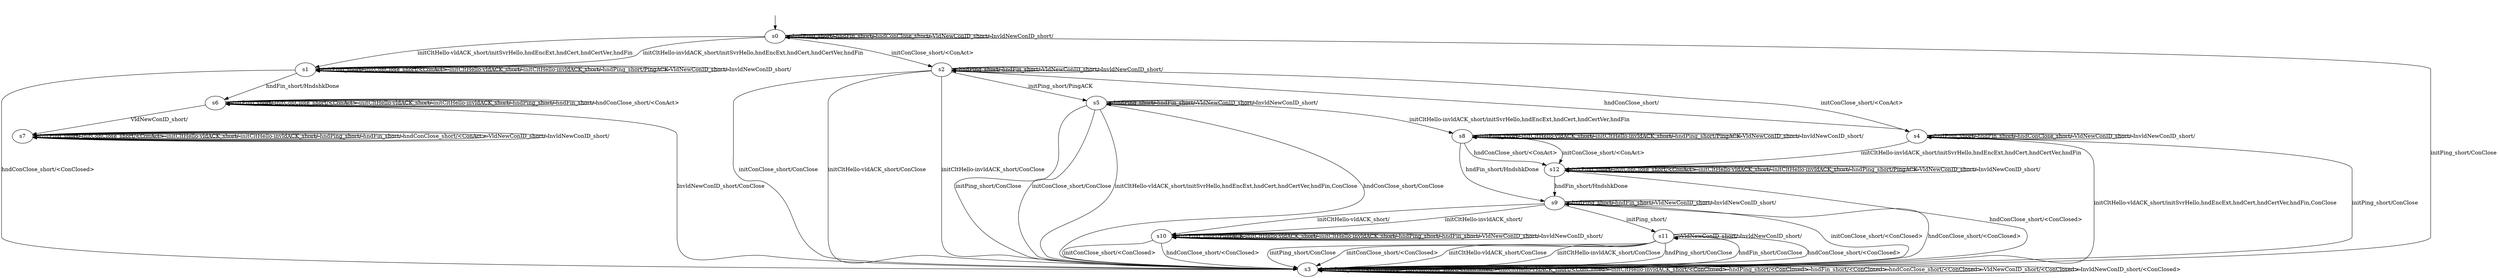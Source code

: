 digraph "quantModels/quant-B-s-0/learnedModel" {
s0 [label=s0];
s1 [label=s1];
s2 [label=s2];
s3 [label=s3];
s4 [label=s4];
s5 [label=s5];
s6 [label=s6];
s7 [label=s7];
s8 [label=s8];
s9 [label=s9];
s10 [label=s10];
s11 [label=s11];
s12 [label=s12];
s0 -> s3  [label="initPing_short/ConClose "];
s0 -> s2  [label="initConClose_short/<ConAct> "];
s0 -> s1  [label="initCltHello-vldACK_short/initSvrHello,hndEncExt,hndCert,hndCertVer,hndFin "];
s0 -> s1  [label="initCltHello-invldACK_short/initSvrHello,hndEncExt,hndCert,hndCertVer,hndFin "];
s0 -> s0  [label="hndPing_short/ "];
s0 -> s0  [label="hndFin_short/ "];
s0 -> s0  [label="hndConClose_short/ "];
s0 -> s0  [label="VldNewConID_short/ "];
s0 -> s0  [label="InvldNewConID_short/ "];
s1 -> s1  [label="initPing_short/ "];
s1 -> s1  [label="initConClose_short/<ConAct> "];
s1 -> s1  [label="initCltHello-vldACK_short/ "];
s1 -> s1  [label="initCltHello-invldACK_short/ "];
s1 -> s1  [label="hndPing_short/PingACK "];
s1 -> s6  [label="hndFin_short/HndshkDone "];
s1 -> s3  [label="hndConClose_short/<ConClosed> "];
s1 -> s1  [label="VldNewConID_short/ "];
s1 -> s1  [label="InvldNewConID_short/ "];
s2 -> s5  [label="initPing_short/PingACK "];
s2 -> s3  [label="initConClose_short/ConClose "];
s2 -> s3  [label="initCltHello-vldACK_short/ConClose "];
s2 -> s3  [label="initCltHello-invldACK_short/ConClose "];
s2 -> s2  [label="hndPing_short/ "];
s2 -> s2  [label="hndFin_short/ "];
s2 -> s4  [label="hndConClose_short/ "];
s2 -> s2  [label="VldNewConID_short/ "];
s2 -> s2  [label="InvldNewConID_short/ "];
s3 -> s3  [label="initPing_short/<ConClosed> "];
s3 -> s3  [label="initConClose_short/<ConClosed> "];
s3 -> s3  [label="initCltHello-vldACK_short/<ConClosed> "];
s3 -> s3  [label="initCltHello-invldACK_short/<ConClosed> "];
s3 -> s3  [label="hndPing_short/<ConClosed> "];
s3 -> s3  [label="hndFin_short/<ConClosed> "];
s3 -> s3  [label="hndConClose_short/<ConClosed> "];
s3 -> s3  [label="VldNewConID_short/<ConClosed> "];
s3 -> s3  [label="InvldNewConID_short/<ConClosed> "];
s4 -> s3  [label="initPing_short/ConClose "];
s4 -> s2  [label="initConClose_short/<ConAct> "];
s4 -> s3  [label="initCltHello-vldACK_short/initSvrHello,hndEncExt,hndCert,hndCertVer,hndFin,ConClose "];
s4 -> s12  [label="initCltHello-invldACK_short/initSvrHello,hndEncExt,hndCert,hndCertVer,hndFin "];
s4 -> s4  [label="hndPing_short/ "];
s4 -> s4  [label="hndFin_short/ "];
s4 -> s4  [label="hndConClose_short/ "];
s4 -> s4  [label="VldNewConID_short/ "];
s4 -> s4  [label="InvldNewConID_short/ "];
s5 -> s3  [label="initPing_short/ConClose "];
s5 -> s3  [label="initConClose_short/ConClose "];
s5 -> s3  [label="initCltHello-vldACK_short/initSvrHello,hndEncExt,hndCert,hndCertVer,hndFin,ConClose "];
s5 -> s8  [label="initCltHello-invldACK_short/initSvrHello,hndEncExt,hndCert,hndCertVer,hndFin "];
s5 -> s5  [label="hndPing_short/ "];
s5 -> s5  [label="hndFin_short/ "];
s5 -> s3  [label="hndConClose_short/ConClose "];
s5 -> s5  [label="VldNewConID_short/ "];
s5 -> s5  [label="InvldNewConID_short/ "];
s6 -> s6  [label="initPing_short/ "];
s6 -> s6  [label="initConClose_short/<ConAct> "];
s6 -> s6  [label="initCltHello-vldACK_short/ "];
s6 -> s6  [label="initCltHello-invldACK_short/ "];
s6 -> s6  [label="hndPing_short/ "];
s6 -> s6  [label="hndFin_short/ "];
s6 -> s6  [label="hndConClose_short/<ConAct> "];
s6 -> s7  [label="VldNewConID_short/ "];
s6 -> s3  [label="InvldNewConID_short/ConClose "];
s7 -> s7  [label="initPing_short/ "];
s7 -> s7  [label="initConClose_short/<ConAct> "];
s7 -> s7  [label="initCltHello-vldACK_short/ "];
s7 -> s7  [label="initCltHello-invldACK_short/ "];
s7 -> s7  [label="hndPing_short/ "];
s7 -> s7  [label="hndFin_short/ "];
s7 -> s7  [label="hndConClose_short/<ConAct> "];
s7 -> s7  [label="VldNewConID_short/ "];
s7 -> s7  [label="InvldNewConID_short/ "];
s8 -> s8  [label="initPing_short/ "];
s8 -> s12  [label="initConClose_short/<ConAct> "];
s8 -> s8  [label="initCltHello-vldACK_short/ "];
s8 -> s8  [label="initCltHello-invldACK_short/ "];
s8 -> s8  [label="hndPing_short/PingACK "];
s8 -> s9  [label="hndFin_short/HndshkDone "];
s8 -> s12  [label="hndConClose_short/<ConAct> "];
s8 -> s8  [label="VldNewConID_short/ "];
s8 -> s8  [label="InvldNewConID_short/ "];
s9 -> s11  [label="initPing_short/ "];
s9 -> s3  [label="initConClose_short/<ConClosed> "];
s9 -> s10  [label="initCltHello-vldACK_short/ "];
s9 -> s10  [label="initCltHello-invldACK_short/ "];
s9 -> s9  [label="hndPing_short/ "];
s9 -> s9  [label="hndFin_short/ "];
s9 -> s3  [label="hndConClose_short/<ConClosed> "];
s9 -> s9  [label="VldNewConID_short/ "];
s9 -> s9  [label="InvldNewConID_short/ "];
s10 -> s10  [label="initPing_short/PingACK "];
s10 -> s3  [label="initConClose_short/<ConClosed> "];
s10 -> s10  [label="initCltHello-vldACK_short/ "];
s10 -> s10  [label="initCltHello-invldACK_short/ "];
s10 -> s10  [label="hndPing_short/ "];
s10 -> s10  [label="hndFin_short/ "];
s10 -> s3  [label="hndConClose_short/<ConClosed> "];
s10 -> s10  [label="VldNewConID_short/ "];
s10 -> s10  [label="InvldNewConID_short/ "];
s11 -> s3  [label="initPing_short/ConClose "];
s11 -> s3  [label="initConClose_short/<ConClosed> "];
s11 -> s3  [label="initCltHello-vldACK_short/ConClose "];
s11 -> s3  [label="initCltHello-invldACK_short/ConClose "];
s11 -> s3  [label="hndPing_short/ConClose "];
s11 -> s3  [label="hndFin_short/ConClose "];
s11 -> s3  [label="hndConClose_short/<ConClosed> "];
s11 -> s11  [label="VldNewConID_short/ "];
s11 -> s11  [label="InvldNewConID_short/ "];
s12 -> s12  [label="initPing_short/ "];
s12 -> s12  [label="initConClose_short/<ConAct> "];
s12 -> s12  [label="initCltHello-vldACK_short/ "];
s12 -> s12  [label="initCltHello-invldACK_short/ "];
s12 -> s12  [label="hndPing_short/PingACK "];
s12 -> s9  [label="hndFin_short/HndshkDone "];
s12 -> s3  [label="hndConClose_short/<ConClosed> "];
s12 -> s12  [label="VldNewConID_short/ "];
s12 -> s12  [label="InvldNewConID_short/ "];
__start0 [label="", shape=none];
__start0 -> s0  [label=""];
}

